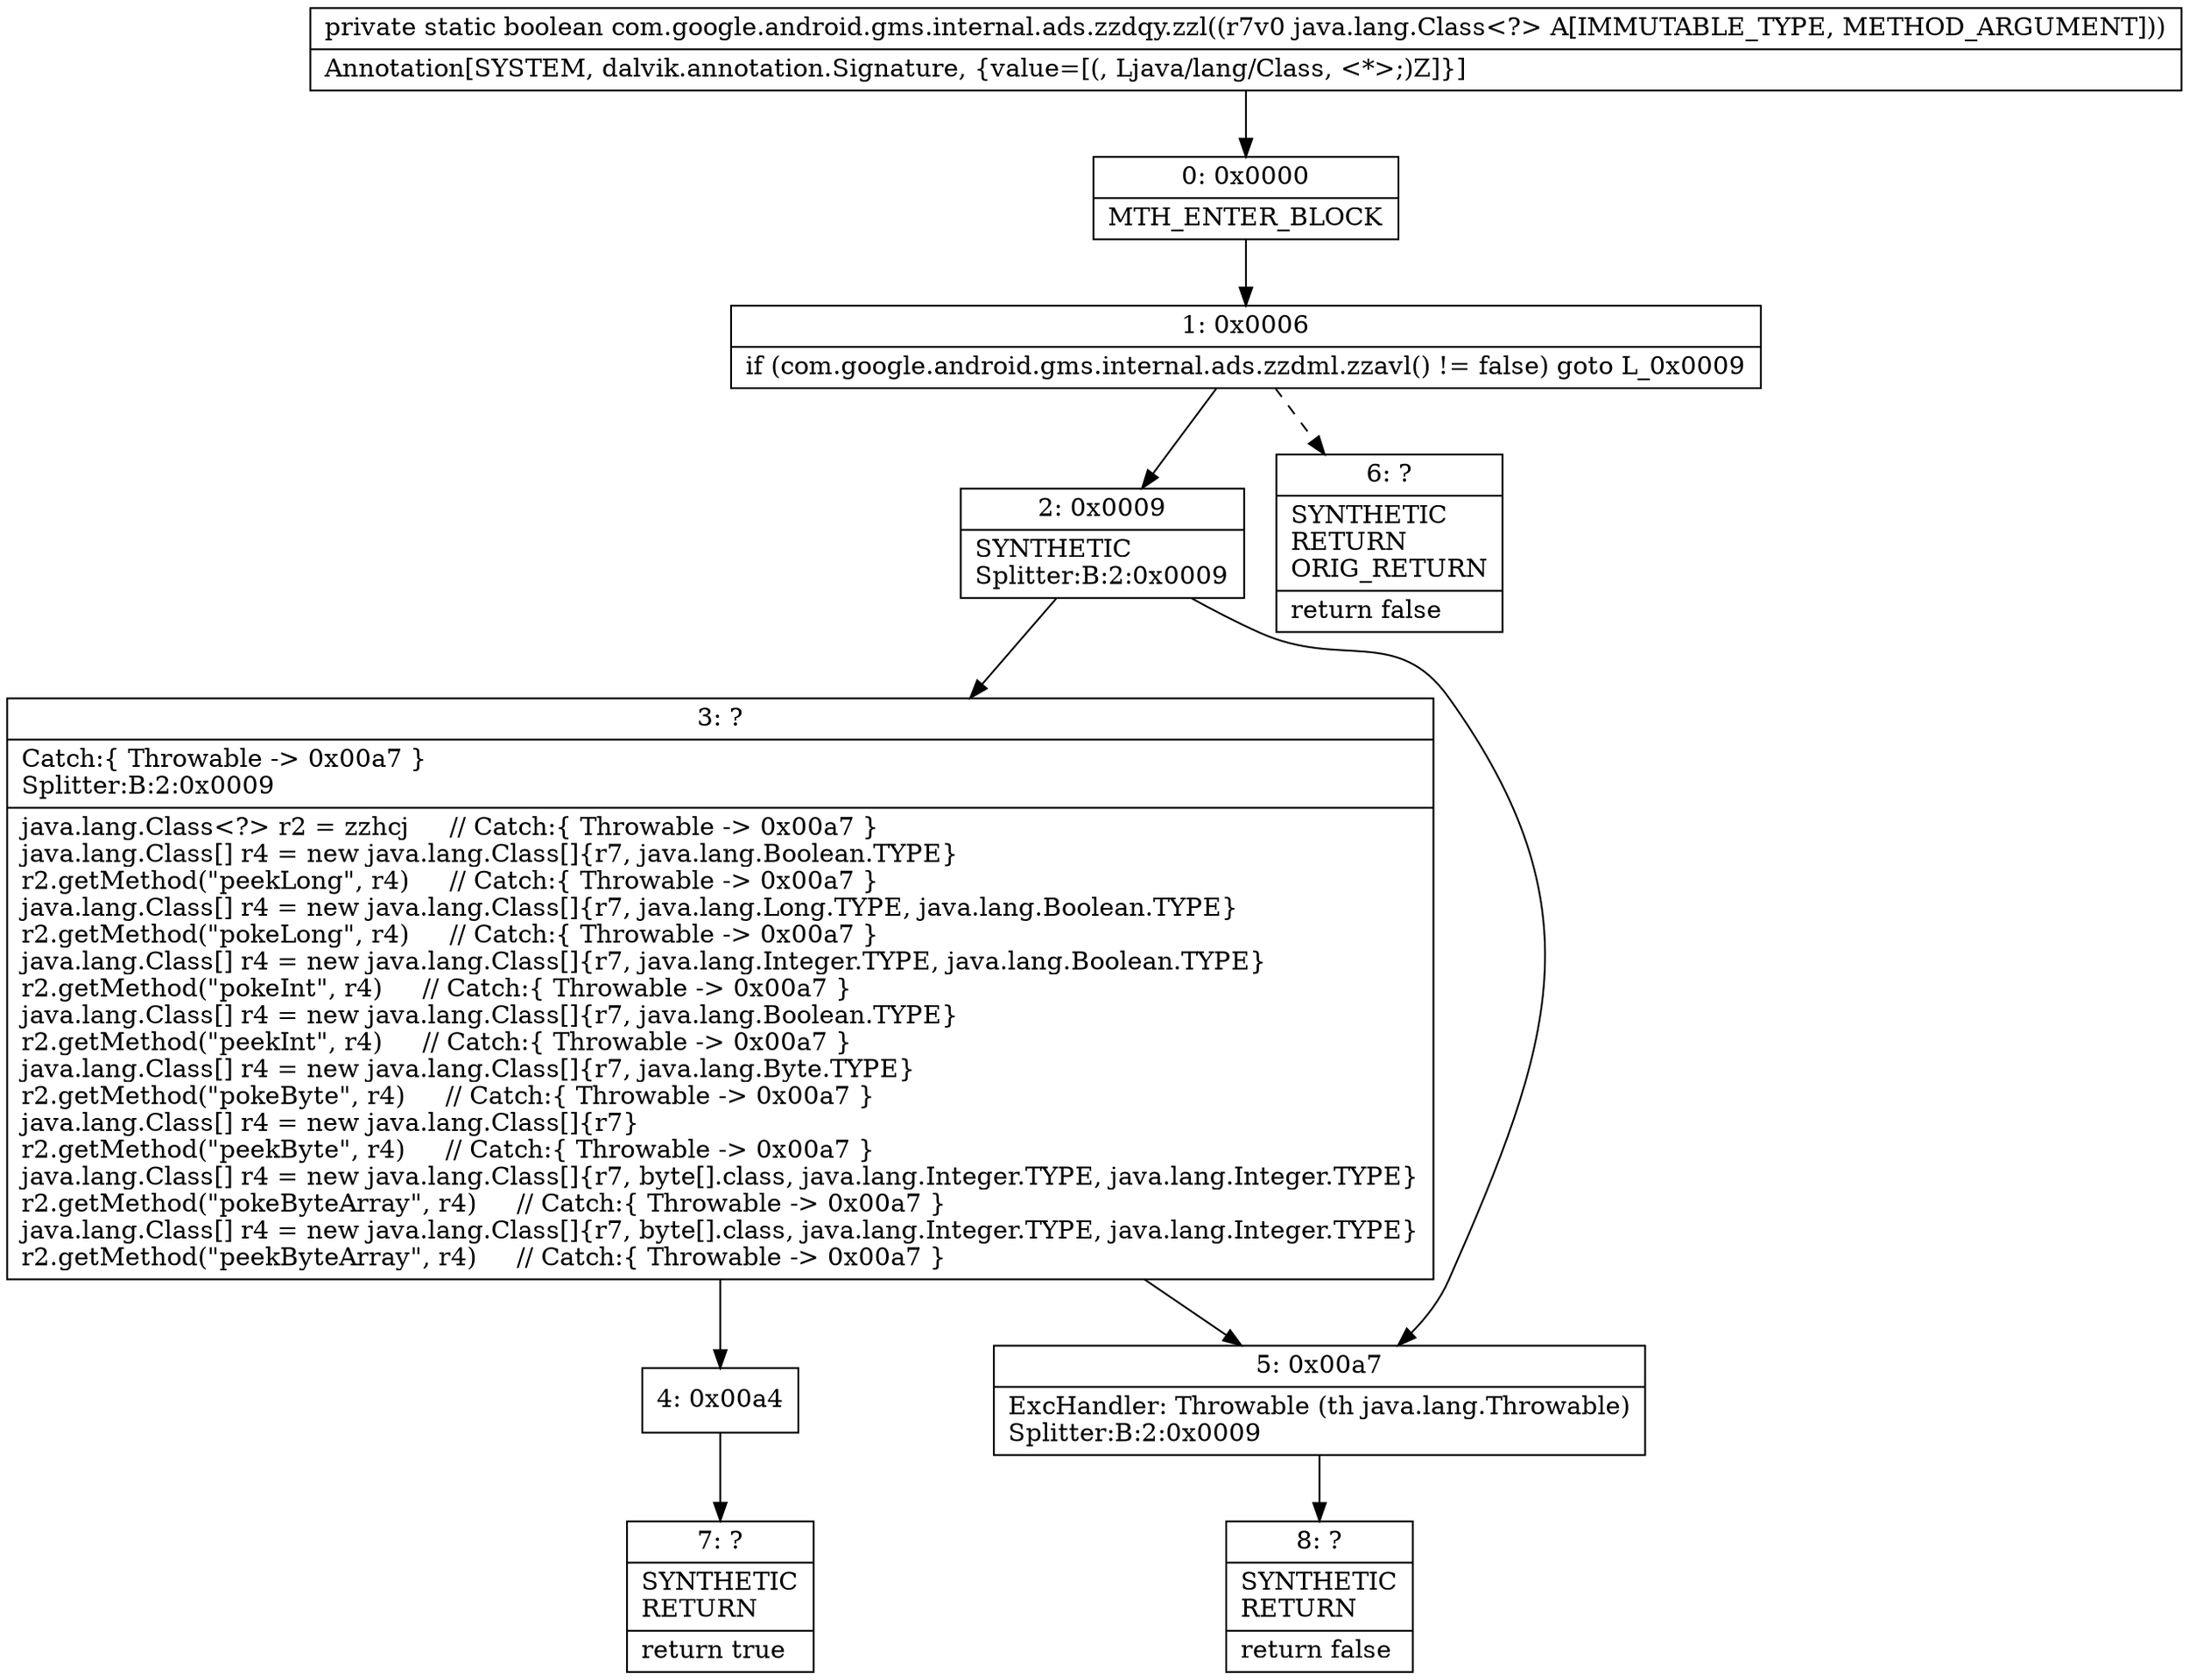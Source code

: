 digraph "CFG forcom.google.android.gms.internal.ads.zzdqy.zzl(Ljava\/lang\/Class;)Z" {
Node_0 [shape=record,label="{0\:\ 0x0000|MTH_ENTER_BLOCK\l}"];
Node_1 [shape=record,label="{1\:\ 0x0006|if (com.google.android.gms.internal.ads.zzdml.zzavl() != false) goto L_0x0009\l}"];
Node_2 [shape=record,label="{2\:\ 0x0009|SYNTHETIC\lSplitter:B:2:0x0009\l}"];
Node_3 [shape=record,label="{3\:\ ?|Catch:\{ Throwable \-\> 0x00a7 \}\lSplitter:B:2:0x0009\l|java.lang.Class\<?\> r2 = zzhcj     \/\/ Catch:\{ Throwable \-\> 0x00a7 \}\ljava.lang.Class[] r4 = new java.lang.Class[]\{r7, java.lang.Boolean.TYPE\}\lr2.getMethod(\"peekLong\", r4)     \/\/ Catch:\{ Throwable \-\> 0x00a7 \}\ljava.lang.Class[] r4 = new java.lang.Class[]\{r7, java.lang.Long.TYPE, java.lang.Boolean.TYPE\}\lr2.getMethod(\"pokeLong\", r4)     \/\/ Catch:\{ Throwable \-\> 0x00a7 \}\ljava.lang.Class[] r4 = new java.lang.Class[]\{r7, java.lang.Integer.TYPE, java.lang.Boolean.TYPE\}\lr2.getMethod(\"pokeInt\", r4)     \/\/ Catch:\{ Throwable \-\> 0x00a7 \}\ljava.lang.Class[] r4 = new java.lang.Class[]\{r7, java.lang.Boolean.TYPE\}\lr2.getMethod(\"peekInt\", r4)     \/\/ Catch:\{ Throwable \-\> 0x00a7 \}\ljava.lang.Class[] r4 = new java.lang.Class[]\{r7, java.lang.Byte.TYPE\}\lr2.getMethod(\"pokeByte\", r4)     \/\/ Catch:\{ Throwable \-\> 0x00a7 \}\ljava.lang.Class[] r4 = new java.lang.Class[]\{r7\}\lr2.getMethod(\"peekByte\", r4)     \/\/ Catch:\{ Throwable \-\> 0x00a7 \}\ljava.lang.Class[] r4 = new java.lang.Class[]\{r7, byte[].class, java.lang.Integer.TYPE, java.lang.Integer.TYPE\}\lr2.getMethod(\"pokeByteArray\", r4)     \/\/ Catch:\{ Throwable \-\> 0x00a7 \}\ljava.lang.Class[] r4 = new java.lang.Class[]\{r7, byte[].class, java.lang.Integer.TYPE, java.lang.Integer.TYPE\}\lr2.getMethod(\"peekByteArray\", r4)     \/\/ Catch:\{ Throwable \-\> 0x00a7 \}\l}"];
Node_4 [shape=record,label="{4\:\ 0x00a4}"];
Node_5 [shape=record,label="{5\:\ 0x00a7|ExcHandler: Throwable (th java.lang.Throwable)\lSplitter:B:2:0x0009\l}"];
Node_6 [shape=record,label="{6\:\ ?|SYNTHETIC\lRETURN\lORIG_RETURN\l|return false\l}"];
Node_7 [shape=record,label="{7\:\ ?|SYNTHETIC\lRETURN\l|return true\l}"];
Node_8 [shape=record,label="{8\:\ ?|SYNTHETIC\lRETURN\l|return false\l}"];
MethodNode[shape=record,label="{private static boolean com.google.android.gms.internal.ads.zzdqy.zzl((r7v0 java.lang.Class\<?\> A[IMMUTABLE_TYPE, METHOD_ARGUMENT]))  | Annotation[SYSTEM, dalvik.annotation.Signature, \{value=[(, Ljava\/lang\/Class, \<*\>;)Z]\}]\l}"];
MethodNode -> Node_0;
Node_0 -> Node_1;
Node_1 -> Node_2;
Node_1 -> Node_6[style=dashed];
Node_2 -> Node_3;
Node_2 -> Node_5;
Node_3 -> Node_4;
Node_3 -> Node_5;
Node_4 -> Node_7;
Node_5 -> Node_8;
}


